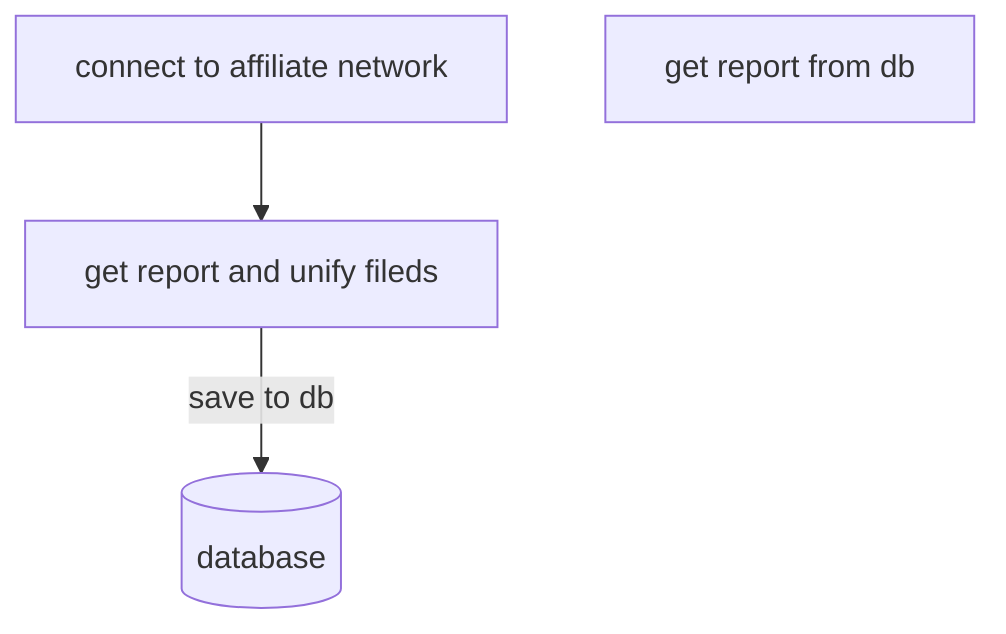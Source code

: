 ---
report flow chart
---
flowchart TD

s1[connect to affiliate network]-->report[get report and unify fileds]
report--save to db-->saveToDB[(database)]

s2[get report from db]